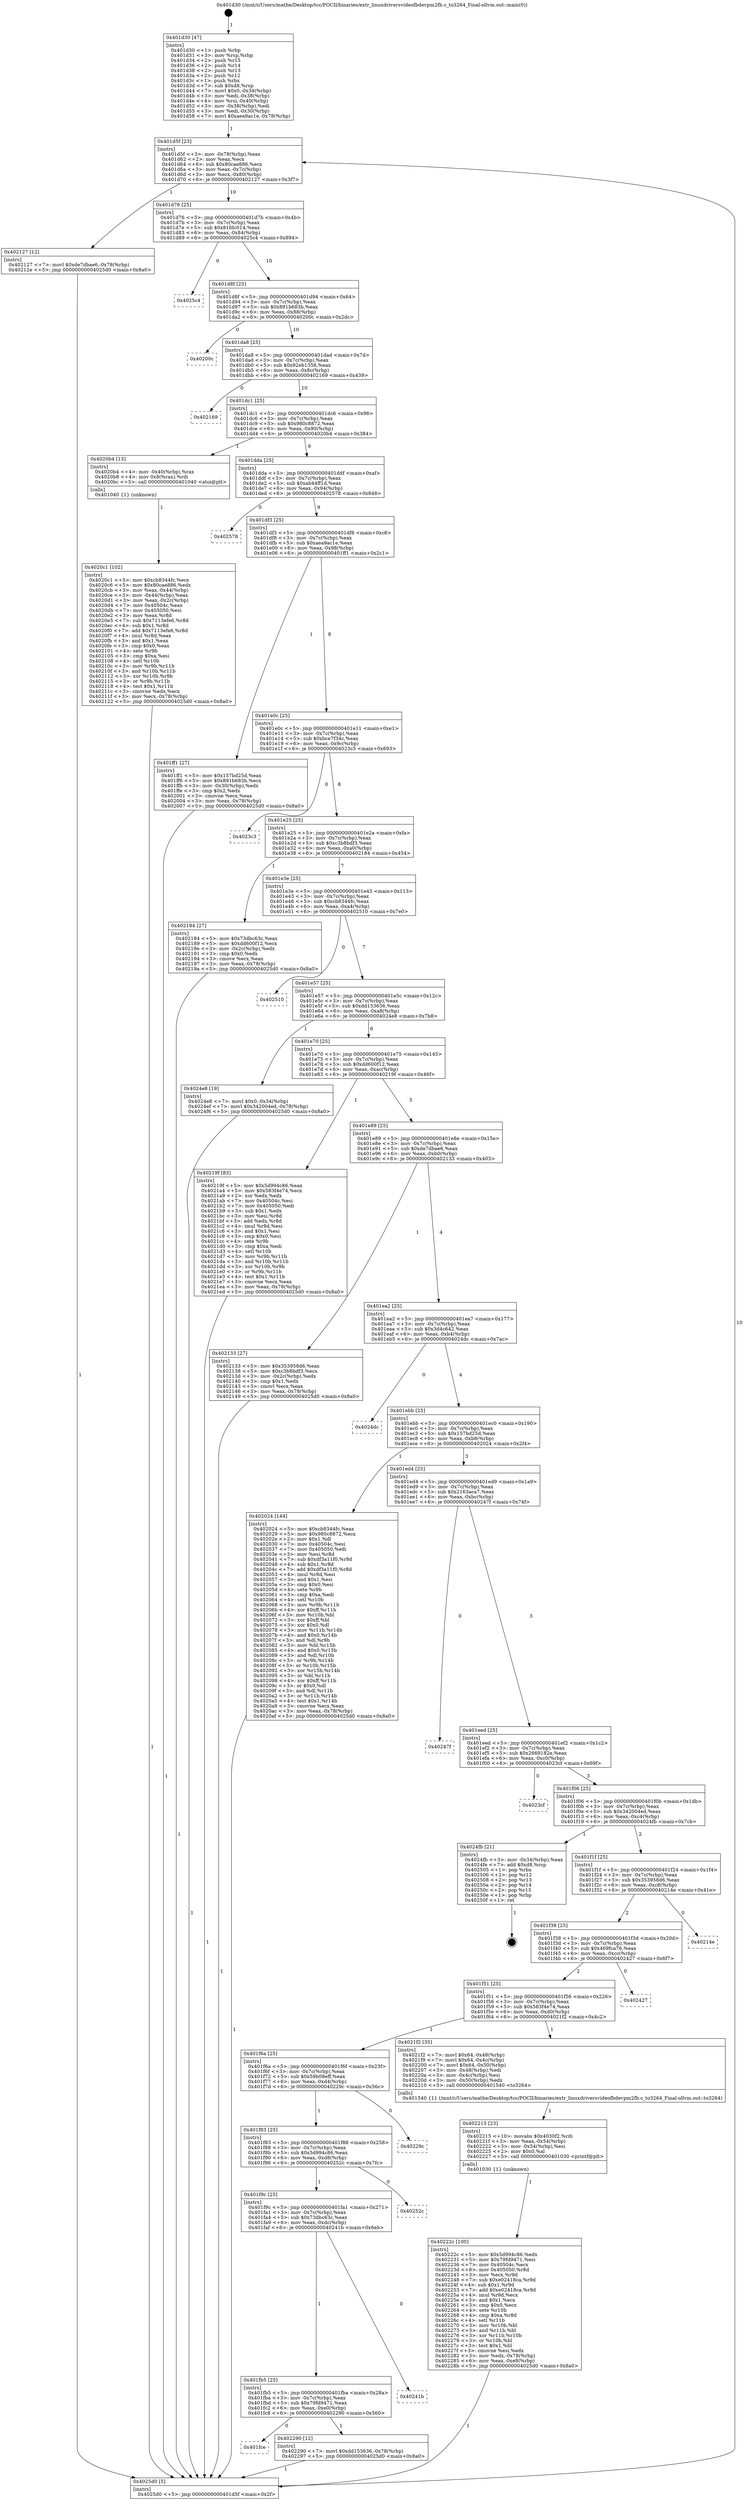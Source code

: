 digraph "0x401d30" {
  label = "0x401d30 (/mnt/c/Users/mathe/Desktop/tcc/POCII/binaries/extr_linuxdriversvideofbdevpm2fb.c_to3264_Final-ollvm.out::main(0))"
  labelloc = "t"
  node[shape=record]

  Entry [label="",width=0.3,height=0.3,shape=circle,fillcolor=black,style=filled]
  "0x401d5f" [label="{
     0x401d5f [23]\l
     | [instrs]\l
     &nbsp;&nbsp;0x401d5f \<+3\>: mov -0x78(%rbp),%eax\l
     &nbsp;&nbsp;0x401d62 \<+2\>: mov %eax,%ecx\l
     &nbsp;&nbsp;0x401d64 \<+6\>: sub $0x80cae886,%ecx\l
     &nbsp;&nbsp;0x401d6a \<+3\>: mov %eax,-0x7c(%rbp)\l
     &nbsp;&nbsp;0x401d6d \<+3\>: mov %ecx,-0x80(%rbp)\l
     &nbsp;&nbsp;0x401d70 \<+6\>: je 0000000000402127 \<main+0x3f7\>\l
  }"]
  "0x402127" [label="{
     0x402127 [12]\l
     | [instrs]\l
     &nbsp;&nbsp;0x402127 \<+7\>: movl $0xde7dbae6,-0x78(%rbp)\l
     &nbsp;&nbsp;0x40212e \<+5\>: jmp 00000000004025d0 \<main+0x8a0\>\l
  }"]
  "0x401d76" [label="{
     0x401d76 [25]\l
     | [instrs]\l
     &nbsp;&nbsp;0x401d76 \<+5\>: jmp 0000000000401d7b \<main+0x4b\>\l
     &nbsp;&nbsp;0x401d7b \<+3\>: mov -0x7c(%rbp),%eax\l
     &nbsp;&nbsp;0x401d7e \<+5\>: sub $0x81fdc014,%eax\l
     &nbsp;&nbsp;0x401d83 \<+6\>: mov %eax,-0x84(%rbp)\l
     &nbsp;&nbsp;0x401d89 \<+6\>: je 00000000004025c4 \<main+0x894\>\l
  }"]
  Exit [label="",width=0.3,height=0.3,shape=circle,fillcolor=black,style=filled,peripheries=2]
  "0x4025c4" [label="{
     0x4025c4\l
  }", style=dashed]
  "0x401d8f" [label="{
     0x401d8f [25]\l
     | [instrs]\l
     &nbsp;&nbsp;0x401d8f \<+5\>: jmp 0000000000401d94 \<main+0x64\>\l
     &nbsp;&nbsp;0x401d94 \<+3\>: mov -0x7c(%rbp),%eax\l
     &nbsp;&nbsp;0x401d97 \<+5\>: sub $0x891b683b,%eax\l
     &nbsp;&nbsp;0x401d9c \<+6\>: mov %eax,-0x88(%rbp)\l
     &nbsp;&nbsp;0x401da2 \<+6\>: je 000000000040200c \<main+0x2dc\>\l
  }"]
  "0x401fce" [label="{
     0x401fce\l
  }", style=dashed]
  "0x40200c" [label="{
     0x40200c\l
  }", style=dashed]
  "0x401da8" [label="{
     0x401da8 [25]\l
     | [instrs]\l
     &nbsp;&nbsp;0x401da8 \<+5\>: jmp 0000000000401dad \<main+0x7d\>\l
     &nbsp;&nbsp;0x401dad \<+3\>: mov -0x7c(%rbp),%eax\l
     &nbsp;&nbsp;0x401db0 \<+5\>: sub $0x92eb1358,%eax\l
     &nbsp;&nbsp;0x401db5 \<+6\>: mov %eax,-0x8c(%rbp)\l
     &nbsp;&nbsp;0x401dbb \<+6\>: je 0000000000402169 \<main+0x439\>\l
  }"]
  "0x402290" [label="{
     0x402290 [12]\l
     | [instrs]\l
     &nbsp;&nbsp;0x402290 \<+7\>: movl $0xdd153636,-0x78(%rbp)\l
     &nbsp;&nbsp;0x402297 \<+5\>: jmp 00000000004025d0 \<main+0x8a0\>\l
  }"]
  "0x402169" [label="{
     0x402169\l
  }", style=dashed]
  "0x401dc1" [label="{
     0x401dc1 [25]\l
     | [instrs]\l
     &nbsp;&nbsp;0x401dc1 \<+5\>: jmp 0000000000401dc6 \<main+0x96\>\l
     &nbsp;&nbsp;0x401dc6 \<+3\>: mov -0x7c(%rbp),%eax\l
     &nbsp;&nbsp;0x401dc9 \<+5\>: sub $0x980c8872,%eax\l
     &nbsp;&nbsp;0x401dce \<+6\>: mov %eax,-0x90(%rbp)\l
     &nbsp;&nbsp;0x401dd4 \<+6\>: je 00000000004020b4 \<main+0x384\>\l
  }"]
  "0x401fb5" [label="{
     0x401fb5 [25]\l
     | [instrs]\l
     &nbsp;&nbsp;0x401fb5 \<+5\>: jmp 0000000000401fba \<main+0x28a\>\l
     &nbsp;&nbsp;0x401fba \<+3\>: mov -0x7c(%rbp),%eax\l
     &nbsp;&nbsp;0x401fbd \<+5\>: sub $0x79fd9471,%eax\l
     &nbsp;&nbsp;0x401fc2 \<+6\>: mov %eax,-0xe0(%rbp)\l
     &nbsp;&nbsp;0x401fc8 \<+6\>: je 0000000000402290 \<main+0x560\>\l
  }"]
  "0x4020b4" [label="{
     0x4020b4 [13]\l
     | [instrs]\l
     &nbsp;&nbsp;0x4020b4 \<+4\>: mov -0x40(%rbp),%rax\l
     &nbsp;&nbsp;0x4020b8 \<+4\>: mov 0x8(%rax),%rdi\l
     &nbsp;&nbsp;0x4020bc \<+5\>: call 0000000000401040 \<atoi@plt\>\l
     | [calls]\l
     &nbsp;&nbsp;0x401040 \{1\} (unknown)\l
  }"]
  "0x401dda" [label="{
     0x401dda [25]\l
     | [instrs]\l
     &nbsp;&nbsp;0x401dda \<+5\>: jmp 0000000000401ddf \<main+0xaf\>\l
     &nbsp;&nbsp;0x401ddf \<+3\>: mov -0x7c(%rbp),%eax\l
     &nbsp;&nbsp;0x401de2 \<+5\>: sub $0xab44ff1d,%eax\l
     &nbsp;&nbsp;0x401de7 \<+6\>: mov %eax,-0x94(%rbp)\l
     &nbsp;&nbsp;0x401ded \<+6\>: je 0000000000402578 \<main+0x848\>\l
  }"]
  "0x40241b" [label="{
     0x40241b\l
  }", style=dashed]
  "0x402578" [label="{
     0x402578\l
  }", style=dashed]
  "0x401df3" [label="{
     0x401df3 [25]\l
     | [instrs]\l
     &nbsp;&nbsp;0x401df3 \<+5\>: jmp 0000000000401df8 \<main+0xc8\>\l
     &nbsp;&nbsp;0x401df8 \<+3\>: mov -0x7c(%rbp),%eax\l
     &nbsp;&nbsp;0x401dfb \<+5\>: sub $0xaea9ac1e,%eax\l
     &nbsp;&nbsp;0x401e00 \<+6\>: mov %eax,-0x98(%rbp)\l
     &nbsp;&nbsp;0x401e06 \<+6\>: je 0000000000401ff1 \<main+0x2c1\>\l
  }"]
  "0x401f9c" [label="{
     0x401f9c [25]\l
     | [instrs]\l
     &nbsp;&nbsp;0x401f9c \<+5\>: jmp 0000000000401fa1 \<main+0x271\>\l
     &nbsp;&nbsp;0x401fa1 \<+3\>: mov -0x7c(%rbp),%eax\l
     &nbsp;&nbsp;0x401fa4 \<+5\>: sub $0x73dbc63c,%eax\l
     &nbsp;&nbsp;0x401fa9 \<+6\>: mov %eax,-0xdc(%rbp)\l
     &nbsp;&nbsp;0x401faf \<+6\>: je 000000000040241b \<main+0x6eb\>\l
  }"]
  "0x401ff1" [label="{
     0x401ff1 [27]\l
     | [instrs]\l
     &nbsp;&nbsp;0x401ff1 \<+5\>: mov $0x157bd25d,%eax\l
     &nbsp;&nbsp;0x401ff6 \<+5\>: mov $0x891b683b,%ecx\l
     &nbsp;&nbsp;0x401ffb \<+3\>: mov -0x30(%rbp),%edx\l
     &nbsp;&nbsp;0x401ffe \<+3\>: cmp $0x2,%edx\l
     &nbsp;&nbsp;0x402001 \<+3\>: cmovne %ecx,%eax\l
     &nbsp;&nbsp;0x402004 \<+3\>: mov %eax,-0x78(%rbp)\l
     &nbsp;&nbsp;0x402007 \<+5\>: jmp 00000000004025d0 \<main+0x8a0\>\l
  }"]
  "0x401e0c" [label="{
     0x401e0c [25]\l
     | [instrs]\l
     &nbsp;&nbsp;0x401e0c \<+5\>: jmp 0000000000401e11 \<main+0xe1\>\l
     &nbsp;&nbsp;0x401e11 \<+3\>: mov -0x7c(%rbp),%eax\l
     &nbsp;&nbsp;0x401e14 \<+5\>: sub $0xbce7f34c,%eax\l
     &nbsp;&nbsp;0x401e19 \<+6\>: mov %eax,-0x9c(%rbp)\l
     &nbsp;&nbsp;0x401e1f \<+6\>: je 00000000004023c3 \<main+0x693\>\l
  }"]
  "0x4025d0" [label="{
     0x4025d0 [5]\l
     | [instrs]\l
     &nbsp;&nbsp;0x4025d0 \<+5\>: jmp 0000000000401d5f \<main+0x2f\>\l
  }"]
  "0x401d30" [label="{
     0x401d30 [47]\l
     | [instrs]\l
     &nbsp;&nbsp;0x401d30 \<+1\>: push %rbp\l
     &nbsp;&nbsp;0x401d31 \<+3\>: mov %rsp,%rbp\l
     &nbsp;&nbsp;0x401d34 \<+2\>: push %r15\l
     &nbsp;&nbsp;0x401d36 \<+2\>: push %r14\l
     &nbsp;&nbsp;0x401d38 \<+2\>: push %r13\l
     &nbsp;&nbsp;0x401d3a \<+2\>: push %r12\l
     &nbsp;&nbsp;0x401d3c \<+1\>: push %rbx\l
     &nbsp;&nbsp;0x401d3d \<+7\>: sub $0xd8,%rsp\l
     &nbsp;&nbsp;0x401d44 \<+7\>: movl $0x0,-0x34(%rbp)\l
     &nbsp;&nbsp;0x401d4b \<+3\>: mov %edi,-0x38(%rbp)\l
     &nbsp;&nbsp;0x401d4e \<+4\>: mov %rsi,-0x40(%rbp)\l
     &nbsp;&nbsp;0x401d52 \<+3\>: mov -0x38(%rbp),%edi\l
     &nbsp;&nbsp;0x401d55 \<+3\>: mov %edi,-0x30(%rbp)\l
     &nbsp;&nbsp;0x401d58 \<+7\>: movl $0xaea9ac1e,-0x78(%rbp)\l
  }"]
  "0x40252c" [label="{
     0x40252c\l
  }", style=dashed]
  "0x4023c3" [label="{
     0x4023c3\l
  }", style=dashed]
  "0x401e25" [label="{
     0x401e25 [25]\l
     | [instrs]\l
     &nbsp;&nbsp;0x401e25 \<+5\>: jmp 0000000000401e2a \<main+0xfa\>\l
     &nbsp;&nbsp;0x401e2a \<+3\>: mov -0x7c(%rbp),%eax\l
     &nbsp;&nbsp;0x401e2d \<+5\>: sub $0xc3b8bdf3,%eax\l
     &nbsp;&nbsp;0x401e32 \<+6\>: mov %eax,-0xa0(%rbp)\l
     &nbsp;&nbsp;0x401e38 \<+6\>: je 0000000000402184 \<main+0x454\>\l
  }"]
  "0x401f83" [label="{
     0x401f83 [25]\l
     | [instrs]\l
     &nbsp;&nbsp;0x401f83 \<+5\>: jmp 0000000000401f88 \<main+0x258\>\l
     &nbsp;&nbsp;0x401f88 \<+3\>: mov -0x7c(%rbp),%eax\l
     &nbsp;&nbsp;0x401f8b \<+5\>: sub $0x5d994c86,%eax\l
     &nbsp;&nbsp;0x401f90 \<+6\>: mov %eax,-0xd8(%rbp)\l
     &nbsp;&nbsp;0x401f96 \<+6\>: je 000000000040252c \<main+0x7fc\>\l
  }"]
  "0x402184" [label="{
     0x402184 [27]\l
     | [instrs]\l
     &nbsp;&nbsp;0x402184 \<+5\>: mov $0x73dbc63c,%eax\l
     &nbsp;&nbsp;0x402189 \<+5\>: mov $0xdd600f12,%ecx\l
     &nbsp;&nbsp;0x40218e \<+3\>: mov -0x2c(%rbp),%edx\l
     &nbsp;&nbsp;0x402191 \<+3\>: cmp $0x0,%edx\l
     &nbsp;&nbsp;0x402194 \<+3\>: cmove %ecx,%eax\l
     &nbsp;&nbsp;0x402197 \<+3\>: mov %eax,-0x78(%rbp)\l
     &nbsp;&nbsp;0x40219a \<+5\>: jmp 00000000004025d0 \<main+0x8a0\>\l
  }"]
  "0x401e3e" [label="{
     0x401e3e [25]\l
     | [instrs]\l
     &nbsp;&nbsp;0x401e3e \<+5\>: jmp 0000000000401e43 \<main+0x113\>\l
     &nbsp;&nbsp;0x401e43 \<+3\>: mov -0x7c(%rbp),%eax\l
     &nbsp;&nbsp;0x401e46 \<+5\>: sub $0xcb8344fc,%eax\l
     &nbsp;&nbsp;0x401e4b \<+6\>: mov %eax,-0xa4(%rbp)\l
     &nbsp;&nbsp;0x401e51 \<+6\>: je 0000000000402510 \<main+0x7e0\>\l
  }"]
  "0x40229c" [label="{
     0x40229c\l
  }", style=dashed]
  "0x402510" [label="{
     0x402510\l
  }", style=dashed]
  "0x401e57" [label="{
     0x401e57 [25]\l
     | [instrs]\l
     &nbsp;&nbsp;0x401e57 \<+5\>: jmp 0000000000401e5c \<main+0x12c\>\l
     &nbsp;&nbsp;0x401e5c \<+3\>: mov -0x7c(%rbp),%eax\l
     &nbsp;&nbsp;0x401e5f \<+5\>: sub $0xdd153636,%eax\l
     &nbsp;&nbsp;0x401e64 \<+6\>: mov %eax,-0xa8(%rbp)\l
     &nbsp;&nbsp;0x401e6a \<+6\>: je 00000000004024e8 \<main+0x7b8\>\l
  }"]
  "0x40222c" [label="{
     0x40222c [100]\l
     | [instrs]\l
     &nbsp;&nbsp;0x40222c \<+5\>: mov $0x5d994c86,%edx\l
     &nbsp;&nbsp;0x402231 \<+5\>: mov $0x79fd9471,%esi\l
     &nbsp;&nbsp;0x402236 \<+7\>: mov 0x40504c,%ecx\l
     &nbsp;&nbsp;0x40223d \<+8\>: mov 0x405050,%r8d\l
     &nbsp;&nbsp;0x402245 \<+3\>: mov %ecx,%r9d\l
     &nbsp;&nbsp;0x402248 \<+7\>: sub $0xe02418ca,%r9d\l
     &nbsp;&nbsp;0x40224f \<+4\>: sub $0x1,%r9d\l
     &nbsp;&nbsp;0x402253 \<+7\>: add $0xe02418ca,%r9d\l
     &nbsp;&nbsp;0x40225a \<+4\>: imul %r9d,%ecx\l
     &nbsp;&nbsp;0x40225e \<+3\>: and $0x1,%ecx\l
     &nbsp;&nbsp;0x402261 \<+3\>: cmp $0x0,%ecx\l
     &nbsp;&nbsp;0x402264 \<+4\>: sete %r10b\l
     &nbsp;&nbsp;0x402268 \<+4\>: cmp $0xa,%r8d\l
     &nbsp;&nbsp;0x40226c \<+4\>: setl %r11b\l
     &nbsp;&nbsp;0x402270 \<+3\>: mov %r10b,%bl\l
     &nbsp;&nbsp;0x402273 \<+3\>: and %r11b,%bl\l
     &nbsp;&nbsp;0x402276 \<+3\>: xor %r11b,%r10b\l
     &nbsp;&nbsp;0x402279 \<+3\>: or %r10b,%bl\l
     &nbsp;&nbsp;0x40227c \<+3\>: test $0x1,%bl\l
     &nbsp;&nbsp;0x40227f \<+3\>: cmovne %esi,%edx\l
     &nbsp;&nbsp;0x402282 \<+3\>: mov %edx,-0x78(%rbp)\l
     &nbsp;&nbsp;0x402285 \<+6\>: mov %eax,-0xe8(%rbp)\l
     &nbsp;&nbsp;0x40228b \<+5\>: jmp 00000000004025d0 \<main+0x8a0\>\l
  }"]
  "0x4024e8" [label="{
     0x4024e8 [19]\l
     | [instrs]\l
     &nbsp;&nbsp;0x4024e8 \<+7\>: movl $0x0,-0x34(%rbp)\l
     &nbsp;&nbsp;0x4024ef \<+7\>: movl $0x342004ed,-0x78(%rbp)\l
     &nbsp;&nbsp;0x4024f6 \<+5\>: jmp 00000000004025d0 \<main+0x8a0\>\l
  }"]
  "0x401e70" [label="{
     0x401e70 [25]\l
     | [instrs]\l
     &nbsp;&nbsp;0x401e70 \<+5\>: jmp 0000000000401e75 \<main+0x145\>\l
     &nbsp;&nbsp;0x401e75 \<+3\>: mov -0x7c(%rbp),%eax\l
     &nbsp;&nbsp;0x401e78 \<+5\>: sub $0xdd600f12,%eax\l
     &nbsp;&nbsp;0x401e7d \<+6\>: mov %eax,-0xac(%rbp)\l
     &nbsp;&nbsp;0x401e83 \<+6\>: je 000000000040219f \<main+0x46f\>\l
  }"]
  "0x402215" [label="{
     0x402215 [23]\l
     | [instrs]\l
     &nbsp;&nbsp;0x402215 \<+10\>: movabs $0x4030f2,%rdi\l
     &nbsp;&nbsp;0x40221f \<+3\>: mov %eax,-0x54(%rbp)\l
     &nbsp;&nbsp;0x402222 \<+3\>: mov -0x54(%rbp),%esi\l
     &nbsp;&nbsp;0x402225 \<+2\>: mov $0x0,%al\l
     &nbsp;&nbsp;0x402227 \<+5\>: call 0000000000401030 \<printf@plt\>\l
     | [calls]\l
     &nbsp;&nbsp;0x401030 \{1\} (unknown)\l
  }"]
  "0x40219f" [label="{
     0x40219f [83]\l
     | [instrs]\l
     &nbsp;&nbsp;0x40219f \<+5\>: mov $0x5d994c86,%eax\l
     &nbsp;&nbsp;0x4021a4 \<+5\>: mov $0x583f4e74,%ecx\l
     &nbsp;&nbsp;0x4021a9 \<+2\>: xor %edx,%edx\l
     &nbsp;&nbsp;0x4021ab \<+7\>: mov 0x40504c,%esi\l
     &nbsp;&nbsp;0x4021b2 \<+7\>: mov 0x405050,%edi\l
     &nbsp;&nbsp;0x4021b9 \<+3\>: sub $0x1,%edx\l
     &nbsp;&nbsp;0x4021bc \<+3\>: mov %esi,%r8d\l
     &nbsp;&nbsp;0x4021bf \<+3\>: add %edx,%r8d\l
     &nbsp;&nbsp;0x4021c2 \<+4\>: imul %r8d,%esi\l
     &nbsp;&nbsp;0x4021c6 \<+3\>: and $0x1,%esi\l
     &nbsp;&nbsp;0x4021c9 \<+3\>: cmp $0x0,%esi\l
     &nbsp;&nbsp;0x4021cc \<+4\>: sete %r9b\l
     &nbsp;&nbsp;0x4021d0 \<+3\>: cmp $0xa,%edi\l
     &nbsp;&nbsp;0x4021d3 \<+4\>: setl %r10b\l
     &nbsp;&nbsp;0x4021d7 \<+3\>: mov %r9b,%r11b\l
     &nbsp;&nbsp;0x4021da \<+3\>: and %r10b,%r11b\l
     &nbsp;&nbsp;0x4021dd \<+3\>: xor %r10b,%r9b\l
     &nbsp;&nbsp;0x4021e0 \<+3\>: or %r9b,%r11b\l
     &nbsp;&nbsp;0x4021e3 \<+4\>: test $0x1,%r11b\l
     &nbsp;&nbsp;0x4021e7 \<+3\>: cmovne %ecx,%eax\l
     &nbsp;&nbsp;0x4021ea \<+3\>: mov %eax,-0x78(%rbp)\l
     &nbsp;&nbsp;0x4021ed \<+5\>: jmp 00000000004025d0 \<main+0x8a0\>\l
  }"]
  "0x401e89" [label="{
     0x401e89 [25]\l
     | [instrs]\l
     &nbsp;&nbsp;0x401e89 \<+5\>: jmp 0000000000401e8e \<main+0x15e\>\l
     &nbsp;&nbsp;0x401e8e \<+3\>: mov -0x7c(%rbp),%eax\l
     &nbsp;&nbsp;0x401e91 \<+5\>: sub $0xde7dbae6,%eax\l
     &nbsp;&nbsp;0x401e96 \<+6\>: mov %eax,-0xb0(%rbp)\l
     &nbsp;&nbsp;0x401e9c \<+6\>: je 0000000000402133 \<main+0x403\>\l
  }"]
  "0x401f6a" [label="{
     0x401f6a [25]\l
     | [instrs]\l
     &nbsp;&nbsp;0x401f6a \<+5\>: jmp 0000000000401f6f \<main+0x23f\>\l
     &nbsp;&nbsp;0x401f6f \<+3\>: mov -0x7c(%rbp),%eax\l
     &nbsp;&nbsp;0x401f72 \<+5\>: sub $0x59b09eff,%eax\l
     &nbsp;&nbsp;0x401f77 \<+6\>: mov %eax,-0xd4(%rbp)\l
     &nbsp;&nbsp;0x401f7d \<+6\>: je 000000000040229c \<main+0x56c\>\l
  }"]
  "0x402133" [label="{
     0x402133 [27]\l
     | [instrs]\l
     &nbsp;&nbsp;0x402133 \<+5\>: mov $0x353958d6,%eax\l
     &nbsp;&nbsp;0x402138 \<+5\>: mov $0xc3b8bdf3,%ecx\l
     &nbsp;&nbsp;0x40213d \<+3\>: mov -0x2c(%rbp),%edx\l
     &nbsp;&nbsp;0x402140 \<+3\>: cmp $0x1,%edx\l
     &nbsp;&nbsp;0x402143 \<+3\>: cmovl %ecx,%eax\l
     &nbsp;&nbsp;0x402146 \<+3\>: mov %eax,-0x78(%rbp)\l
     &nbsp;&nbsp;0x402149 \<+5\>: jmp 00000000004025d0 \<main+0x8a0\>\l
  }"]
  "0x401ea2" [label="{
     0x401ea2 [25]\l
     | [instrs]\l
     &nbsp;&nbsp;0x401ea2 \<+5\>: jmp 0000000000401ea7 \<main+0x177\>\l
     &nbsp;&nbsp;0x401ea7 \<+3\>: mov -0x7c(%rbp),%eax\l
     &nbsp;&nbsp;0x401eaa \<+5\>: sub $0x3d4c642,%eax\l
     &nbsp;&nbsp;0x401eaf \<+6\>: mov %eax,-0xb4(%rbp)\l
     &nbsp;&nbsp;0x401eb5 \<+6\>: je 00000000004024dc \<main+0x7ac\>\l
  }"]
  "0x4021f2" [label="{
     0x4021f2 [35]\l
     | [instrs]\l
     &nbsp;&nbsp;0x4021f2 \<+7\>: movl $0x64,-0x48(%rbp)\l
     &nbsp;&nbsp;0x4021f9 \<+7\>: movl $0x64,-0x4c(%rbp)\l
     &nbsp;&nbsp;0x402200 \<+7\>: movl $0x64,-0x50(%rbp)\l
     &nbsp;&nbsp;0x402207 \<+3\>: mov -0x48(%rbp),%edi\l
     &nbsp;&nbsp;0x40220a \<+3\>: mov -0x4c(%rbp),%esi\l
     &nbsp;&nbsp;0x40220d \<+3\>: mov -0x50(%rbp),%edx\l
     &nbsp;&nbsp;0x402210 \<+5\>: call 0000000000401540 \<to3264\>\l
     | [calls]\l
     &nbsp;&nbsp;0x401540 \{1\} (/mnt/c/Users/mathe/Desktop/tcc/POCII/binaries/extr_linuxdriversvideofbdevpm2fb.c_to3264_Final-ollvm.out::to3264)\l
  }"]
  "0x4024dc" [label="{
     0x4024dc\l
  }", style=dashed]
  "0x401ebb" [label="{
     0x401ebb [25]\l
     | [instrs]\l
     &nbsp;&nbsp;0x401ebb \<+5\>: jmp 0000000000401ec0 \<main+0x190\>\l
     &nbsp;&nbsp;0x401ec0 \<+3\>: mov -0x7c(%rbp),%eax\l
     &nbsp;&nbsp;0x401ec3 \<+5\>: sub $0x157bd25d,%eax\l
     &nbsp;&nbsp;0x401ec8 \<+6\>: mov %eax,-0xb8(%rbp)\l
     &nbsp;&nbsp;0x401ece \<+6\>: je 0000000000402024 \<main+0x2f4\>\l
  }"]
  "0x401f51" [label="{
     0x401f51 [25]\l
     | [instrs]\l
     &nbsp;&nbsp;0x401f51 \<+5\>: jmp 0000000000401f56 \<main+0x226\>\l
     &nbsp;&nbsp;0x401f56 \<+3\>: mov -0x7c(%rbp),%eax\l
     &nbsp;&nbsp;0x401f59 \<+5\>: sub $0x583f4e74,%eax\l
     &nbsp;&nbsp;0x401f5e \<+6\>: mov %eax,-0xd0(%rbp)\l
     &nbsp;&nbsp;0x401f64 \<+6\>: je 00000000004021f2 \<main+0x4c2\>\l
  }"]
  "0x402024" [label="{
     0x402024 [144]\l
     | [instrs]\l
     &nbsp;&nbsp;0x402024 \<+5\>: mov $0xcb8344fc,%eax\l
     &nbsp;&nbsp;0x402029 \<+5\>: mov $0x980c8872,%ecx\l
     &nbsp;&nbsp;0x40202e \<+2\>: mov $0x1,%dl\l
     &nbsp;&nbsp;0x402030 \<+7\>: mov 0x40504c,%esi\l
     &nbsp;&nbsp;0x402037 \<+7\>: mov 0x405050,%edi\l
     &nbsp;&nbsp;0x40203e \<+3\>: mov %esi,%r8d\l
     &nbsp;&nbsp;0x402041 \<+7\>: sub $0xdf3a11f0,%r8d\l
     &nbsp;&nbsp;0x402048 \<+4\>: sub $0x1,%r8d\l
     &nbsp;&nbsp;0x40204c \<+7\>: add $0xdf3a11f0,%r8d\l
     &nbsp;&nbsp;0x402053 \<+4\>: imul %r8d,%esi\l
     &nbsp;&nbsp;0x402057 \<+3\>: and $0x1,%esi\l
     &nbsp;&nbsp;0x40205a \<+3\>: cmp $0x0,%esi\l
     &nbsp;&nbsp;0x40205d \<+4\>: sete %r9b\l
     &nbsp;&nbsp;0x402061 \<+3\>: cmp $0xa,%edi\l
     &nbsp;&nbsp;0x402064 \<+4\>: setl %r10b\l
     &nbsp;&nbsp;0x402068 \<+3\>: mov %r9b,%r11b\l
     &nbsp;&nbsp;0x40206b \<+4\>: xor $0xff,%r11b\l
     &nbsp;&nbsp;0x40206f \<+3\>: mov %r10b,%bl\l
     &nbsp;&nbsp;0x402072 \<+3\>: xor $0xff,%bl\l
     &nbsp;&nbsp;0x402075 \<+3\>: xor $0x0,%dl\l
     &nbsp;&nbsp;0x402078 \<+3\>: mov %r11b,%r14b\l
     &nbsp;&nbsp;0x40207b \<+4\>: and $0x0,%r14b\l
     &nbsp;&nbsp;0x40207f \<+3\>: and %dl,%r9b\l
     &nbsp;&nbsp;0x402082 \<+3\>: mov %bl,%r15b\l
     &nbsp;&nbsp;0x402085 \<+4\>: and $0x0,%r15b\l
     &nbsp;&nbsp;0x402089 \<+3\>: and %dl,%r10b\l
     &nbsp;&nbsp;0x40208c \<+3\>: or %r9b,%r14b\l
     &nbsp;&nbsp;0x40208f \<+3\>: or %r10b,%r15b\l
     &nbsp;&nbsp;0x402092 \<+3\>: xor %r15b,%r14b\l
     &nbsp;&nbsp;0x402095 \<+3\>: or %bl,%r11b\l
     &nbsp;&nbsp;0x402098 \<+4\>: xor $0xff,%r11b\l
     &nbsp;&nbsp;0x40209c \<+3\>: or $0x0,%dl\l
     &nbsp;&nbsp;0x40209f \<+3\>: and %dl,%r11b\l
     &nbsp;&nbsp;0x4020a2 \<+3\>: or %r11b,%r14b\l
     &nbsp;&nbsp;0x4020a5 \<+4\>: test $0x1,%r14b\l
     &nbsp;&nbsp;0x4020a9 \<+3\>: cmovne %ecx,%eax\l
     &nbsp;&nbsp;0x4020ac \<+3\>: mov %eax,-0x78(%rbp)\l
     &nbsp;&nbsp;0x4020af \<+5\>: jmp 00000000004025d0 \<main+0x8a0\>\l
  }"]
  "0x401ed4" [label="{
     0x401ed4 [25]\l
     | [instrs]\l
     &nbsp;&nbsp;0x401ed4 \<+5\>: jmp 0000000000401ed9 \<main+0x1a9\>\l
     &nbsp;&nbsp;0x401ed9 \<+3\>: mov -0x7c(%rbp),%eax\l
     &nbsp;&nbsp;0x401edc \<+5\>: sub $0x2163aca7,%eax\l
     &nbsp;&nbsp;0x401ee1 \<+6\>: mov %eax,-0xbc(%rbp)\l
     &nbsp;&nbsp;0x401ee7 \<+6\>: je 000000000040247f \<main+0x74f\>\l
  }"]
  "0x4020c1" [label="{
     0x4020c1 [102]\l
     | [instrs]\l
     &nbsp;&nbsp;0x4020c1 \<+5\>: mov $0xcb8344fc,%ecx\l
     &nbsp;&nbsp;0x4020c6 \<+5\>: mov $0x80cae886,%edx\l
     &nbsp;&nbsp;0x4020cb \<+3\>: mov %eax,-0x44(%rbp)\l
     &nbsp;&nbsp;0x4020ce \<+3\>: mov -0x44(%rbp),%eax\l
     &nbsp;&nbsp;0x4020d1 \<+3\>: mov %eax,-0x2c(%rbp)\l
     &nbsp;&nbsp;0x4020d4 \<+7\>: mov 0x40504c,%eax\l
     &nbsp;&nbsp;0x4020db \<+7\>: mov 0x405050,%esi\l
     &nbsp;&nbsp;0x4020e2 \<+3\>: mov %eax,%r8d\l
     &nbsp;&nbsp;0x4020e5 \<+7\>: sub $0x7113efe6,%r8d\l
     &nbsp;&nbsp;0x4020ec \<+4\>: sub $0x1,%r8d\l
     &nbsp;&nbsp;0x4020f0 \<+7\>: add $0x7113efe6,%r8d\l
     &nbsp;&nbsp;0x4020f7 \<+4\>: imul %r8d,%eax\l
     &nbsp;&nbsp;0x4020fb \<+3\>: and $0x1,%eax\l
     &nbsp;&nbsp;0x4020fe \<+3\>: cmp $0x0,%eax\l
     &nbsp;&nbsp;0x402101 \<+4\>: sete %r9b\l
     &nbsp;&nbsp;0x402105 \<+3\>: cmp $0xa,%esi\l
     &nbsp;&nbsp;0x402108 \<+4\>: setl %r10b\l
     &nbsp;&nbsp;0x40210c \<+3\>: mov %r9b,%r11b\l
     &nbsp;&nbsp;0x40210f \<+3\>: and %r10b,%r11b\l
     &nbsp;&nbsp;0x402112 \<+3\>: xor %r10b,%r9b\l
     &nbsp;&nbsp;0x402115 \<+3\>: or %r9b,%r11b\l
     &nbsp;&nbsp;0x402118 \<+4\>: test $0x1,%r11b\l
     &nbsp;&nbsp;0x40211c \<+3\>: cmovne %edx,%ecx\l
     &nbsp;&nbsp;0x40211f \<+3\>: mov %ecx,-0x78(%rbp)\l
     &nbsp;&nbsp;0x402122 \<+5\>: jmp 00000000004025d0 \<main+0x8a0\>\l
  }"]
  "0x402427" [label="{
     0x402427\l
  }", style=dashed]
  "0x40247f" [label="{
     0x40247f\l
  }", style=dashed]
  "0x401eed" [label="{
     0x401eed [25]\l
     | [instrs]\l
     &nbsp;&nbsp;0x401eed \<+5\>: jmp 0000000000401ef2 \<main+0x1c2\>\l
     &nbsp;&nbsp;0x401ef2 \<+3\>: mov -0x7c(%rbp),%eax\l
     &nbsp;&nbsp;0x401ef5 \<+5\>: sub $0x2669182e,%eax\l
     &nbsp;&nbsp;0x401efa \<+6\>: mov %eax,-0xc0(%rbp)\l
     &nbsp;&nbsp;0x401f00 \<+6\>: je 00000000004023cf \<main+0x69f\>\l
  }"]
  "0x401f38" [label="{
     0x401f38 [25]\l
     | [instrs]\l
     &nbsp;&nbsp;0x401f38 \<+5\>: jmp 0000000000401f3d \<main+0x20d\>\l
     &nbsp;&nbsp;0x401f3d \<+3\>: mov -0x7c(%rbp),%eax\l
     &nbsp;&nbsp;0x401f40 \<+5\>: sub $0x469fca76,%eax\l
     &nbsp;&nbsp;0x401f45 \<+6\>: mov %eax,-0xcc(%rbp)\l
     &nbsp;&nbsp;0x401f4b \<+6\>: je 0000000000402427 \<main+0x6f7\>\l
  }"]
  "0x4023cf" [label="{
     0x4023cf\l
  }", style=dashed]
  "0x401f06" [label="{
     0x401f06 [25]\l
     | [instrs]\l
     &nbsp;&nbsp;0x401f06 \<+5\>: jmp 0000000000401f0b \<main+0x1db\>\l
     &nbsp;&nbsp;0x401f0b \<+3\>: mov -0x7c(%rbp),%eax\l
     &nbsp;&nbsp;0x401f0e \<+5\>: sub $0x342004ed,%eax\l
     &nbsp;&nbsp;0x401f13 \<+6\>: mov %eax,-0xc4(%rbp)\l
     &nbsp;&nbsp;0x401f19 \<+6\>: je 00000000004024fb \<main+0x7cb\>\l
  }"]
  "0x40214e" [label="{
     0x40214e\l
  }", style=dashed]
  "0x4024fb" [label="{
     0x4024fb [21]\l
     | [instrs]\l
     &nbsp;&nbsp;0x4024fb \<+3\>: mov -0x34(%rbp),%eax\l
     &nbsp;&nbsp;0x4024fe \<+7\>: add $0xd8,%rsp\l
     &nbsp;&nbsp;0x402505 \<+1\>: pop %rbx\l
     &nbsp;&nbsp;0x402506 \<+2\>: pop %r12\l
     &nbsp;&nbsp;0x402508 \<+2\>: pop %r13\l
     &nbsp;&nbsp;0x40250a \<+2\>: pop %r14\l
     &nbsp;&nbsp;0x40250c \<+2\>: pop %r15\l
     &nbsp;&nbsp;0x40250e \<+1\>: pop %rbp\l
     &nbsp;&nbsp;0x40250f \<+1\>: ret\l
  }"]
  "0x401f1f" [label="{
     0x401f1f [25]\l
     | [instrs]\l
     &nbsp;&nbsp;0x401f1f \<+5\>: jmp 0000000000401f24 \<main+0x1f4\>\l
     &nbsp;&nbsp;0x401f24 \<+3\>: mov -0x7c(%rbp),%eax\l
     &nbsp;&nbsp;0x401f27 \<+5\>: sub $0x353958d6,%eax\l
     &nbsp;&nbsp;0x401f2c \<+6\>: mov %eax,-0xc8(%rbp)\l
     &nbsp;&nbsp;0x401f32 \<+6\>: je 000000000040214e \<main+0x41e\>\l
  }"]
  Entry -> "0x401d30" [label=" 1"]
  "0x401d5f" -> "0x402127" [label=" 1"]
  "0x401d5f" -> "0x401d76" [label=" 10"]
  "0x4024fb" -> Exit [label=" 1"]
  "0x401d76" -> "0x4025c4" [label=" 0"]
  "0x401d76" -> "0x401d8f" [label=" 10"]
  "0x4024e8" -> "0x4025d0" [label=" 1"]
  "0x401d8f" -> "0x40200c" [label=" 0"]
  "0x401d8f" -> "0x401da8" [label=" 10"]
  "0x402290" -> "0x4025d0" [label=" 1"]
  "0x401da8" -> "0x402169" [label=" 0"]
  "0x401da8" -> "0x401dc1" [label=" 10"]
  "0x401fb5" -> "0x401fce" [label=" 0"]
  "0x401dc1" -> "0x4020b4" [label=" 1"]
  "0x401dc1" -> "0x401dda" [label=" 9"]
  "0x401fb5" -> "0x402290" [label=" 1"]
  "0x401dda" -> "0x402578" [label=" 0"]
  "0x401dda" -> "0x401df3" [label=" 9"]
  "0x401f9c" -> "0x401fb5" [label=" 1"]
  "0x401df3" -> "0x401ff1" [label=" 1"]
  "0x401df3" -> "0x401e0c" [label=" 8"]
  "0x401ff1" -> "0x4025d0" [label=" 1"]
  "0x401d30" -> "0x401d5f" [label=" 1"]
  "0x4025d0" -> "0x401d5f" [label=" 10"]
  "0x401f9c" -> "0x40241b" [label=" 0"]
  "0x401e0c" -> "0x4023c3" [label=" 0"]
  "0x401e0c" -> "0x401e25" [label=" 8"]
  "0x401f83" -> "0x401f9c" [label=" 1"]
  "0x401e25" -> "0x402184" [label=" 1"]
  "0x401e25" -> "0x401e3e" [label=" 7"]
  "0x401f83" -> "0x40252c" [label=" 0"]
  "0x401e3e" -> "0x402510" [label=" 0"]
  "0x401e3e" -> "0x401e57" [label=" 7"]
  "0x401f6a" -> "0x401f83" [label=" 1"]
  "0x401e57" -> "0x4024e8" [label=" 1"]
  "0x401e57" -> "0x401e70" [label=" 6"]
  "0x401f6a" -> "0x40229c" [label=" 0"]
  "0x401e70" -> "0x40219f" [label=" 1"]
  "0x401e70" -> "0x401e89" [label=" 5"]
  "0x40222c" -> "0x4025d0" [label=" 1"]
  "0x401e89" -> "0x402133" [label=" 1"]
  "0x401e89" -> "0x401ea2" [label=" 4"]
  "0x402215" -> "0x40222c" [label=" 1"]
  "0x401ea2" -> "0x4024dc" [label=" 0"]
  "0x401ea2" -> "0x401ebb" [label=" 4"]
  "0x4021f2" -> "0x402215" [label=" 1"]
  "0x401ebb" -> "0x402024" [label=" 1"]
  "0x401ebb" -> "0x401ed4" [label=" 3"]
  "0x402024" -> "0x4025d0" [label=" 1"]
  "0x4020b4" -> "0x4020c1" [label=" 1"]
  "0x4020c1" -> "0x4025d0" [label=" 1"]
  "0x402127" -> "0x4025d0" [label=" 1"]
  "0x402133" -> "0x4025d0" [label=" 1"]
  "0x402184" -> "0x4025d0" [label=" 1"]
  "0x40219f" -> "0x4025d0" [label=" 1"]
  "0x401f51" -> "0x4021f2" [label=" 1"]
  "0x401ed4" -> "0x40247f" [label=" 0"]
  "0x401ed4" -> "0x401eed" [label=" 3"]
  "0x401f51" -> "0x401f6a" [label=" 1"]
  "0x401eed" -> "0x4023cf" [label=" 0"]
  "0x401eed" -> "0x401f06" [label=" 3"]
  "0x401f38" -> "0x402427" [label=" 0"]
  "0x401f06" -> "0x4024fb" [label=" 1"]
  "0x401f06" -> "0x401f1f" [label=" 2"]
  "0x401f38" -> "0x401f51" [label=" 2"]
  "0x401f1f" -> "0x40214e" [label=" 0"]
  "0x401f1f" -> "0x401f38" [label=" 2"]
}
